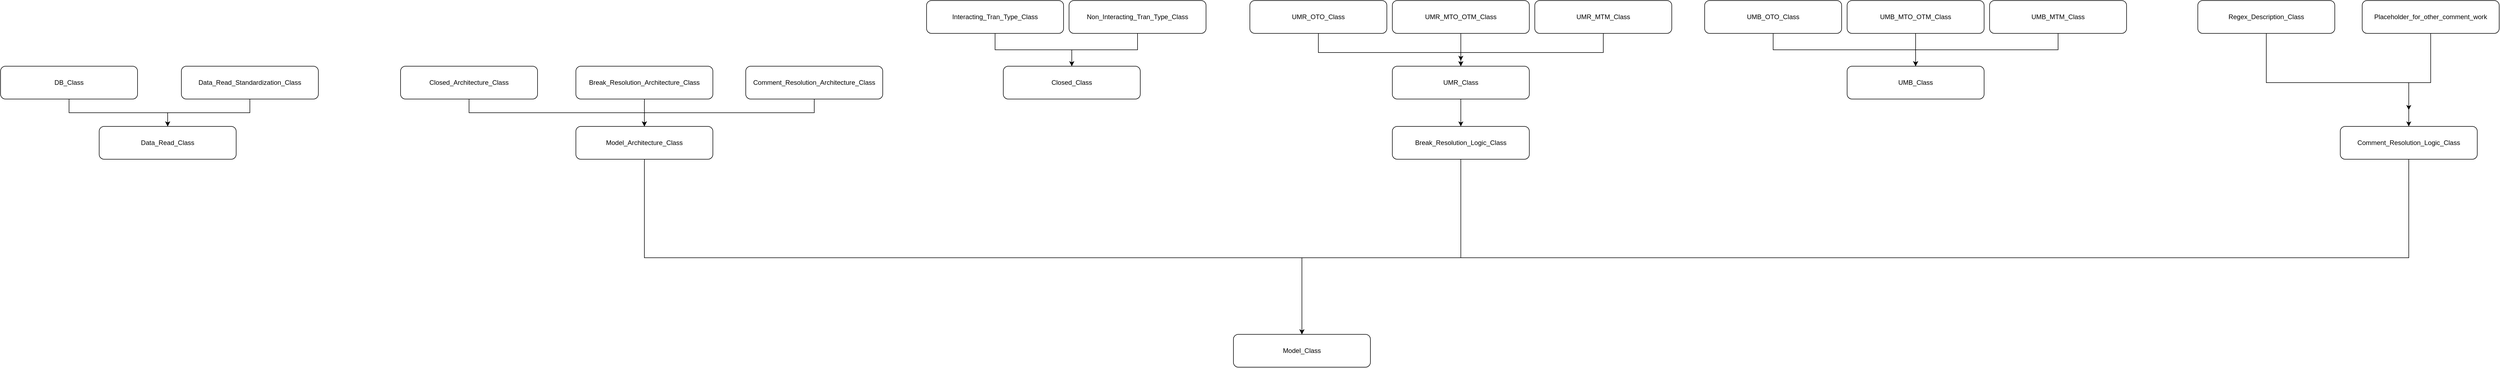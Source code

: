 <mxfile version="14.4.8" type="device"><diagram id="h__1ENWta0kDHQKzGXym" name="Page-1"><mxGraphModel dx="7134" dy="5262" grid="1" gridSize="10" guides="1" tooltips="1" connect="1" arrows="1" fold="1" page="1" pageScale="1" pageWidth="827" pageHeight="1169" math="0" shadow="0"><root><mxCell id="0"/><mxCell id="1" parent="0"/><mxCell id="gYxiSioCZgGkHThGzrpN-26" style="edgeStyle=orthogonalEdgeStyle;rounded=0;orthogonalLoop=1;jettySize=auto;html=1;entryX=0.5;entryY=0;entryDx=0;entryDy=0;" edge="1" parent="1" source="gYxiSioCZgGkHThGzrpN-1" target="gYxiSioCZgGkHThGzrpN-7"><mxGeometry relative="1" as="geometry"/></mxCell><mxCell id="gYxiSioCZgGkHThGzrpN-1" value="Data_Read_Standardization_Class" style="rounded=1;whiteSpace=wrap;html=1;" vertex="1" parent="1"><mxGeometry x="-160" y="90" width="250" height="60" as="geometry"/></mxCell><mxCell id="gYxiSioCZgGkHThGzrpN-25" style="edgeStyle=orthogonalEdgeStyle;rounded=0;orthogonalLoop=1;jettySize=auto;html=1;entryX=0.5;entryY=0;entryDx=0;entryDy=0;" edge="1" parent="1" source="gYxiSioCZgGkHThGzrpN-2" target="gYxiSioCZgGkHThGzrpN-7"><mxGeometry relative="1" as="geometry"/></mxCell><mxCell id="gYxiSioCZgGkHThGzrpN-2" value="DB_Class" style="rounded=1;whiteSpace=wrap;html=1;" vertex="1" parent="1"><mxGeometry x="-490" y="90" width="250" height="60" as="geometry"/></mxCell><mxCell id="gYxiSioCZgGkHThGzrpN-28" style="edgeStyle=orthogonalEdgeStyle;rounded=0;orthogonalLoop=1;jettySize=auto;html=1;" edge="1" parent="1" source="gYxiSioCZgGkHThGzrpN-3" target="gYxiSioCZgGkHThGzrpN-6"><mxGeometry relative="1" as="geometry"/></mxCell><mxCell id="gYxiSioCZgGkHThGzrpN-3" value="Break_Resolution_Architecture_Class" style="rounded=1;whiteSpace=wrap;html=1;" vertex="1" parent="1"><mxGeometry x="560" y="90" width="250" height="60" as="geometry"/></mxCell><mxCell id="gYxiSioCZgGkHThGzrpN-37" style="edgeStyle=orthogonalEdgeStyle;rounded=0;orthogonalLoop=1;jettySize=auto;html=1;" edge="1" parent="1" source="gYxiSioCZgGkHThGzrpN-4" target="gYxiSioCZgGkHThGzrpN-6"><mxGeometry relative="1" as="geometry"><mxPoint x="870" y="200" as="targetPoint"/><Array as="points"><mxPoint x="995" y="175"/><mxPoint x="685" y="175"/></Array></mxGeometry></mxCell><mxCell id="gYxiSioCZgGkHThGzrpN-4" value="Comment_Resolution_Architecture_Class" style="rounded=1;whiteSpace=wrap;html=1;" vertex="1" parent="1"><mxGeometry x="870" y="90" width="250" height="60" as="geometry"/></mxCell><mxCell id="gYxiSioCZgGkHThGzrpN-5" value="Model_Class" style="rounded=1;whiteSpace=wrap;html=1;" vertex="1" parent="1"><mxGeometry x="1760" y="580" width="250" height="60" as="geometry"/></mxCell><mxCell id="gYxiSioCZgGkHThGzrpN-43" style="edgeStyle=orthogonalEdgeStyle;rounded=0;orthogonalLoop=1;jettySize=auto;html=1;" edge="1" parent="1" source="gYxiSioCZgGkHThGzrpN-6" target="gYxiSioCZgGkHThGzrpN-5"><mxGeometry relative="1" as="geometry"><mxPoint x="790" y="570" as="targetPoint"/><Array as="points"><mxPoint x="685" y="440"/><mxPoint x="1885" y="440"/></Array></mxGeometry></mxCell><mxCell id="gYxiSioCZgGkHThGzrpN-6" value="Model_Architecture_Class" style="rounded=1;whiteSpace=wrap;html=1;" vertex="1" parent="1"><mxGeometry x="560" y="200" width="250" height="60" as="geometry"/></mxCell><mxCell id="gYxiSioCZgGkHThGzrpN-7" value="Data_Read_Class" style="rounded=1;whiteSpace=wrap;html=1;" vertex="1" parent="1"><mxGeometry x="-310" y="200" width="250" height="60" as="geometry"/></mxCell><mxCell id="gYxiSioCZgGkHThGzrpN-8" value="Closed_Class" style="rounded=1;whiteSpace=wrap;html=1;" vertex="1" parent="1"><mxGeometry x="1340" y="90" width="250" height="60" as="geometry"/></mxCell><mxCell id="gYxiSioCZgGkHThGzrpN-35" style="edgeStyle=orthogonalEdgeStyle;rounded=0;orthogonalLoop=1;jettySize=auto;html=1;entryX=0.5;entryY=0;entryDx=0;entryDy=0;" edge="1" parent="1" source="gYxiSioCZgGkHThGzrpN-9" target="gYxiSioCZgGkHThGzrpN-10"><mxGeometry relative="1" as="geometry"/></mxCell><mxCell id="gYxiSioCZgGkHThGzrpN-9" value="UMR_Class" style="rounded=1;whiteSpace=wrap;html=1;" vertex="1" parent="1"><mxGeometry x="2050" y="90" width="250" height="60" as="geometry"/></mxCell><mxCell id="gYxiSioCZgGkHThGzrpN-44" style="edgeStyle=orthogonalEdgeStyle;rounded=0;orthogonalLoop=1;jettySize=auto;html=1;" edge="1" parent="1" source="gYxiSioCZgGkHThGzrpN-10" target="gYxiSioCZgGkHThGzrpN-5"><mxGeometry relative="1" as="geometry"><mxPoint x="2160" y="570" as="targetPoint"/><Array as="points"><mxPoint x="2175" y="440"/><mxPoint x="1885" y="440"/></Array></mxGeometry></mxCell><mxCell id="gYxiSioCZgGkHThGzrpN-10" value="Break_Resolution_Logic_Class" style="rounded=1;whiteSpace=wrap;html=1;" vertex="1" parent="1"><mxGeometry x="2050" y="200" width="250" height="60" as="geometry"/></mxCell><mxCell id="gYxiSioCZgGkHThGzrpN-32" style="edgeStyle=orthogonalEdgeStyle;rounded=0;orthogonalLoop=1;jettySize=auto;html=1;" edge="1" parent="1" source="gYxiSioCZgGkHThGzrpN-12" target="gYxiSioCZgGkHThGzrpN-9"><mxGeometry relative="1" as="geometry"><mxPoint x="2020" y="100" as="targetPoint"/><Array as="points"><mxPoint x="1915" y="65"/><mxPoint x="2175" y="65"/></Array></mxGeometry></mxCell><mxCell id="gYxiSioCZgGkHThGzrpN-12" value="UMR_OTO_&lt;span style=&quot;color: rgba(0 , 0 , 0 , 0) ; font-family: monospace ; font-size: 0px&quot;&gt;%3CmxGraphModel%3E%3Croot%3E%3CmxCell%20id%3D%220%22%2F%3E%3CmxCell%20id%3D%221%22%20parent%3D%220%22%2F%3E%3CmxCell%20id%3D%222%22%20value%3D%22UMR_Class%22%20style%3D%22rounded%3D1%3BwhiteSpace%3Dwrap%3Bhtml%3D1%3B%22%20vertex%3D%221%22%20parent%3D%221%22%3E%3CmxGeometry%20x%3D%221640%22%20y%3D%2290%22%20width%3D%22250%22%20height%3D%2260%22%20as%3D%22geometry%22%2F%3E%3C%2FmxCell%3E%3C%2Froot%3E%3C%2FmxGraphModel%3E&lt;/span&gt;Class" style="rounded=1;whiteSpace=wrap;html=1;" vertex="1" parent="1"><mxGeometry x="1790" y="-30" width="250" height="60" as="geometry"/></mxCell><mxCell id="gYxiSioCZgGkHThGzrpN-33" style="edgeStyle=orthogonalEdgeStyle;rounded=0;orthogonalLoop=1;jettySize=auto;html=1;" edge="1" parent="1" source="gYxiSioCZgGkHThGzrpN-13"><mxGeometry relative="1" as="geometry"><mxPoint x="2175" y="80" as="targetPoint"/></mxGeometry></mxCell><mxCell id="gYxiSioCZgGkHThGzrpN-13" value="UMR_MTO_OTM_&lt;span style=&quot;color: rgba(0 , 0 , 0 , 0) ; font-family: monospace ; font-size: 0px&quot;&gt;%3CmxGraphModel%3E%3Croot%3E%3CmxCell%20id%3D%220%22%2F%3E%3CmxCell%20id%3D%221%22%20parent%3D%220%22%2F%3E%3CmxCell%20id%3D%222%22%20value%3D%22UMR_Class%22%20style%3D%22rounded%3D1%3BwhiteSpace%3Dwrap%3Bhtml%3D1%3B%22%20vertex%3D%221%22%20parent%3D%221%22%3E%3CmxGeometry%20x%3D%221640%22%20y%3D%2290%22%20width%3D%22250%22%20height%3D%2260%22%20as%3D%22geometry%22%2F%3E%3C%2FmxCell%3E%3C%2Froot%3E%3C%2FmxGraphModel%3E&lt;/span&gt;Class" style="rounded=1;whiteSpace=wrap;html=1;" vertex="1" parent="1"><mxGeometry x="2050" y="-30" width="250" height="60" as="geometry"/></mxCell><mxCell id="gYxiSioCZgGkHThGzrpN-34" style="edgeStyle=orthogonalEdgeStyle;rounded=0;orthogonalLoop=1;jettySize=auto;html=1;" edge="1" parent="1" source="gYxiSioCZgGkHThGzrpN-14" target="gYxiSioCZgGkHThGzrpN-9"><mxGeometry relative="1" as="geometry"><mxPoint x="2350" y="100" as="targetPoint"/><Array as="points"><mxPoint x="2435" y="65"/><mxPoint x="2175" y="65"/></Array></mxGeometry></mxCell><mxCell id="gYxiSioCZgGkHThGzrpN-14" value="UMR_MTM_&lt;span style=&quot;color: rgba(0 , 0 , 0 , 0) ; font-family: monospace ; font-size: 0px&quot;&gt;%3CmxGraphModel%3E%3Croot%3E%3CmxCell%20id%3D%220%22%2F%3E%3CmxCell%20id%3D%221%22%20parent%3D%220%22%2F%3E%3CmxCell%20id%3D%222%22%20value%3D%22UMR_Class%22%20style%3D%22rounded%3D1%3BwhiteSpace%3Dwrap%3Bhtml%3D1%3B%22%20vertex%3D%221%22%20parent%3D%221%22%3E%3CmxGeometry%20x%3D%221640%22%20y%3D%2290%22%20width%3D%22250%22%20height%3D%2260%22%20as%3D%22geometry%22%2F%3E%3C%2FmxCell%3E%3C%2Froot%3E%3C%2FmxGraphModel%3E&lt;/span&gt;Class" style="rounded=1;whiteSpace=wrap;html=1;" vertex="1" parent="1"><mxGeometry x="2310" y="-30" width="250" height="60" as="geometry"/></mxCell><mxCell id="gYxiSioCZgGkHThGzrpN-15" value="UMB_Class" style="rounded=1;whiteSpace=wrap;html=1;" vertex="1" parent="1"><mxGeometry x="2880" y="90" width="250" height="60" as="geometry"/></mxCell><mxCell id="gYxiSioCZgGkHThGzrpN-38" style="edgeStyle=orthogonalEdgeStyle;rounded=0;orthogonalLoop=1;jettySize=auto;html=1;" edge="1" parent="1" source="gYxiSioCZgGkHThGzrpN-16" target="gYxiSioCZgGkHThGzrpN-15"><mxGeometry relative="1" as="geometry"><mxPoint x="2870" y="90" as="targetPoint"/><Array as="points"><mxPoint x="2745" y="60"/><mxPoint x="3005" y="60"/></Array></mxGeometry></mxCell><mxCell id="gYxiSioCZgGkHThGzrpN-16" value="UMB_OTO_&lt;span style=&quot;color: rgba(0 , 0 , 0 , 0) ; font-family: monospace ; font-size: 0px&quot;&gt;%3CmxGraphModel%3E%3Croot%3E%3CmxCell%20id%3D%220%22%2F%3E%3CmxCell%20id%3D%221%22%20parent%3D%220%22%2F%3E%3CmxCell%20id%3D%222%22%20value%3D%22UMR_Class%22%20style%3D%22rounded%3D1%3BwhiteSpace%3Dwrap%3Bhtml%3D1%3B%22%20vertex%3D%221%22%20parent%3D%221%22%3E%3CmxGeometry%20x%3D%221640%22%20y%3D%2290%22%20width%3D%22250%22%20height%3D%2260%22%20as%3D%22geometry%22%2F%3E%3C%2FmxCell%3E%3C%2Froot%3E%3C%2FmxGraphModel%3E&lt;/span&gt;Class" style="rounded=1;whiteSpace=wrap;html=1;" vertex="1" parent="1"><mxGeometry x="2620" y="-30" width="250" height="60" as="geometry"/></mxCell><mxCell id="gYxiSioCZgGkHThGzrpN-39" value="" style="edgeStyle=orthogonalEdgeStyle;rounded=0;orthogonalLoop=1;jettySize=auto;html=1;" edge="1" parent="1" source="gYxiSioCZgGkHThGzrpN-17" target="gYxiSioCZgGkHThGzrpN-15"><mxGeometry relative="1" as="geometry"/></mxCell><mxCell id="gYxiSioCZgGkHThGzrpN-17" value="UMB_MTO_OTM_&lt;span style=&quot;color: rgba(0 , 0 , 0 , 0) ; font-family: monospace ; font-size: 0px&quot;&gt;%3CmxGraphModel%3E%3Croot%3E%3CmxCell%20id%3D%220%22%2F%3E%3CmxCell%20id%3D%221%22%20parent%3D%220%22%2F%3E%3CmxCell%20id%3D%222%22%20value%3D%22UMR_Class%22%20style%3D%22rounded%3D1%3BwhiteSpace%3Dwrap%3Bhtml%3D1%3B%22%20vertex%3D%221%22%20parent%3D%221%22%3E%3CmxGeometry%20x%3D%221640%22%20y%3D%2290%22%20width%3D%22250%22%20height%3D%2260%22%20as%3D%22geometry%22%2F%3E%3C%2FmxCell%3E%3C%2Froot%3E%3C%2FmxGraphModel%3E&lt;/span&gt;Class" style="rounded=1;whiteSpace=wrap;html=1;" vertex="1" parent="1"><mxGeometry x="2880" y="-30" width="250" height="60" as="geometry"/></mxCell><mxCell id="gYxiSioCZgGkHThGzrpN-40" style="edgeStyle=orthogonalEdgeStyle;rounded=0;orthogonalLoop=1;jettySize=auto;html=1;" edge="1" parent="1" source="gYxiSioCZgGkHThGzrpN-18" target="gYxiSioCZgGkHThGzrpN-15"><mxGeometry relative="1" as="geometry"><mxPoint x="3190" y="90" as="targetPoint"/><Array as="points"><mxPoint x="3265" y="60"/><mxPoint x="3005" y="60"/></Array></mxGeometry></mxCell><mxCell id="gYxiSioCZgGkHThGzrpN-18" value="UMB_MTM_&lt;span style=&quot;color: rgba(0 , 0 , 0 , 0) ; font-family: monospace ; font-size: 0px&quot;&gt;%3CmxGraphModel%3E%3Croot%3E%3CmxCell%20id%3D%220%22%2F%3E%3CmxCell%20id%3D%221%22%20parent%3D%220%22%2F%3E%3CmxCell%20id%3D%222%22%20value%3D%22UMR_Class%22%20style%3D%22rounded%3D1%3BwhiteSpace%3Dwrap%3Bhtml%3D1%3B%22%20vertex%3D%221%22%20parent%3D%221%22%3E%3CmxGeometry%20x%3D%221640%22%20y%3D%2290%22%20width%3D%22250%22%20height%3D%2260%22%20as%3D%22geometry%22%2F%3E%3C%2FmxCell%3E%3C%2Froot%3E%3C%2FmxGraphModel%3E&lt;/span&gt;Class" style="rounded=1;whiteSpace=wrap;html=1;" vertex="1" parent="1"><mxGeometry x="3140" y="-30" width="250" height="60" as="geometry"/></mxCell><mxCell id="gYxiSioCZgGkHThGzrpN-30" style="edgeStyle=orthogonalEdgeStyle;rounded=0;orthogonalLoop=1;jettySize=auto;html=1;entryX=0.5;entryY=0;entryDx=0;entryDy=0;" edge="1" parent="1" source="gYxiSioCZgGkHThGzrpN-19" target="gYxiSioCZgGkHThGzrpN-8"><mxGeometry relative="1" as="geometry"/></mxCell><mxCell id="gYxiSioCZgGkHThGzrpN-19" value="Interacting_Tran_Type_&lt;span style=&quot;color: rgba(0 , 0 , 0 , 0) ; font-family: monospace ; font-size: 0px&quot;&gt;%3CmxGraphModel%3E%3Croot%3E%3CmxCell%20id%3D%220%22%2F%3E%3CmxCell%20id%3D%221%22%20parent%3D%220%22%2F%3E%3CmxCell%20id%3D%222%22%20value%3D%22UMR_Class%22%20style%3D%22rounded%3D1%3BwhiteSpace%3Dwrap%3Bhtml%3D1%3B%22%20vertex%3D%221%22%20parent%3D%221%22%3E%3CmxGeometry%20x%3D%221640%22%20y%3D%2290%22%20width%3D%22250%22%20height%3D%2260%22%20as%3D%22geometry%22%2F%3E%3C%2FmxCell%3E%3C%2Froot%3E%3C%2FmxGraphModel%3E&lt;/span&gt;Class" style="rounded=1;whiteSpace=wrap;html=1;" vertex="1" parent="1"><mxGeometry x="1200" y="-30" width="250" height="60" as="geometry"/></mxCell><mxCell id="gYxiSioCZgGkHThGzrpN-31" style="edgeStyle=orthogonalEdgeStyle;rounded=0;orthogonalLoop=1;jettySize=auto;html=1;entryX=0.5;entryY=0;entryDx=0;entryDy=0;" edge="1" parent="1" source="gYxiSioCZgGkHThGzrpN-20" target="gYxiSioCZgGkHThGzrpN-8"><mxGeometry relative="1" as="geometry"/></mxCell><mxCell id="gYxiSioCZgGkHThGzrpN-20" value="Non_Interacting_Tran_Type_&lt;span style=&quot;color: rgba(0 , 0 , 0 , 0) ; font-family: monospace ; font-size: 0px&quot;&gt;%3CmxGraphModel%3E%3Croot%3E%3CmxCell%20id%3D%220%22%2F%3E%3CmxCell%20id%3D%221%22%20parent%3D%220%22%2F%3E%3CmxCell%20id%3D%222%22%20value%3D%22UMR_Class%22%20style%3D%22rounded%3D1%3BwhiteSpace%3Dwrap%3Bhtml%3D1%3B%22%20vertex%3D%221%22%20parent%3D%221%22%3E%3CmxGeometry%20x%3D%221640%22%20y%3D%2290%22%20width%3D%22250%22%20height%3D%2260%22%20as%3D%22geometry%22%2F%3E%3C%2FmxCell%3E%3C%2Froot%3E%3C%2FmxGraphModel%3E&lt;/span&gt;Class" style="rounded=1;whiteSpace=wrap;html=1;" vertex="1" parent="1"><mxGeometry x="1460" y="-30" width="250" height="60" as="geometry"/></mxCell><mxCell id="gYxiSioCZgGkHThGzrpN-36" style="edgeStyle=orthogonalEdgeStyle;rounded=0;orthogonalLoop=1;jettySize=auto;html=1;" edge="1" parent="1" source="gYxiSioCZgGkHThGzrpN-21" target="gYxiSioCZgGkHThGzrpN-6"><mxGeometry relative="1" as="geometry"><mxPoint x="480" y="200" as="targetPoint"/><Array as="points"><mxPoint x="365" y="175"/><mxPoint x="685" y="175"/></Array></mxGeometry></mxCell><mxCell id="gYxiSioCZgGkHThGzrpN-21" value="Closed_Architecture_Class" style="rounded=1;whiteSpace=wrap;html=1;" vertex="1" parent="1"><mxGeometry x="240" y="90" width="250" height="60" as="geometry"/></mxCell><mxCell id="gYxiSioCZgGkHThGzrpN-45" style="edgeStyle=orthogonalEdgeStyle;rounded=0;orthogonalLoop=1;jettySize=auto;html=1;" edge="1" parent="1" source="gYxiSioCZgGkHThGzrpN-22" target="gYxiSioCZgGkHThGzrpN-5"><mxGeometry relative="1" as="geometry"><mxPoint x="1890" y="610" as="targetPoint"/><Array as="points"><mxPoint x="3905" y="440"/><mxPoint x="1885" y="440"/></Array></mxGeometry></mxCell><mxCell id="gYxiSioCZgGkHThGzrpN-22" value="Comment_Resolution_Logic_Class" style="rounded=1;whiteSpace=wrap;html=1;" vertex="1" parent="1"><mxGeometry x="3780" y="200" width="250" height="60" as="geometry"/></mxCell><mxCell id="gYxiSioCZgGkHThGzrpN-41" style="edgeStyle=orthogonalEdgeStyle;rounded=0;orthogonalLoop=1;jettySize=auto;html=1;" edge="1" parent="1" source="gYxiSioCZgGkHThGzrpN-23" target="gYxiSioCZgGkHThGzrpN-22"><mxGeometry relative="1" as="geometry"><mxPoint x="3700" y="210" as="targetPoint"/><Array as="points"><mxPoint x="3645" y="120"/><mxPoint x="3905" y="120"/></Array></mxGeometry></mxCell><mxCell id="gYxiSioCZgGkHThGzrpN-23" value="Regex_Description_Class" style="rounded=1;whiteSpace=wrap;html=1;" vertex="1" parent="1"><mxGeometry x="3520" y="-30" width="250" height="60" as="geometry"/></mxCell><mxCell id="gYxiSioCZgGkHThGzrpN-42" style="edgeStyle=orthogonalEdgeStyle;rounded=0;orthogonalLoop=1;jettySize=auto;html=1;" edge="1" parent="1" source="gYxiSioCZgGkHThGzrpN-24"><mxGeometry relative="1" as="geometry"><mxPoint x="3905" y="170" as="targetPoint"/><Array as="points"><mxPoint x="3945" y="120"/><mxPoint x="3905" y="120"/></Array></mxGeometry></mxCell><mxCell id="gYxiSioCZgGkHThGzrpN-24" value="Placeholder_for_other_comment_work" style="rounded=1;whiteSpace=wrap;html=1;" vertex="1" parent="1"><mxGeometry x="3820" y="-30" width="250" height="60" as="geometry"/></mxCell></root></mxGraphModel></diagram></mxfile>